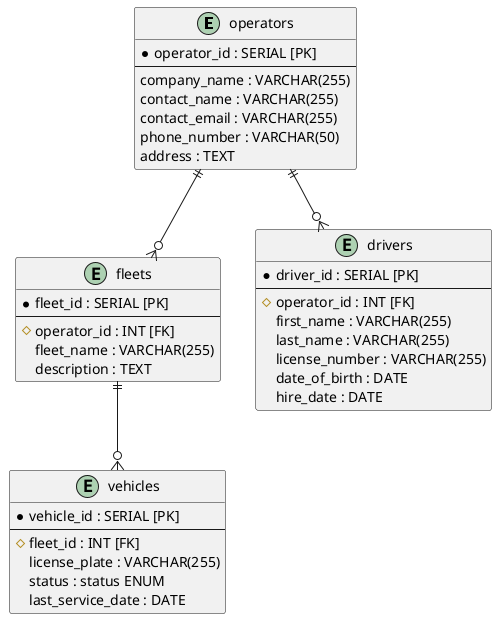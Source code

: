 @startuml

entity "operators" as operators {
    * operator_id : SERIAL [PK]
    --
    company_name : VARCHAR(255)
    contact_name : VARCHAR(255)
    contact_email : VARCHAR(255)
    phone_number : VARCHAR(50)
    address : TEXT
}

entity "fleets" as fleets {
    * fleet_id : SERIAL [PK]
    --
    # operator_id : INT [FK]
    fleet_name : VARCHAR(255)
    description : TEXT
}

entity "vehicles" as vehicles {
    * vehicle_id : SERIAL [PK]
    --
    # fleet_id : INT [FK]
    license_plate : VARCHAR(255)
    status : status ENUM
    last_service_date : DATE
}

entity "drivers" as drivers {
    * driver_id : SERIAL [PK]
    --
    # operator_id : INT [FK]
    first_name : VARCHAR(255)
    last_name : VARCHAR(255)
    license_number : VARCHAR(255)
    date_of_birth : DATE
    hire_date : DATE
}

operators ||--o{ fleets
fleets ||--o{ vehicles
operators ||--o{ drivers

@enduml